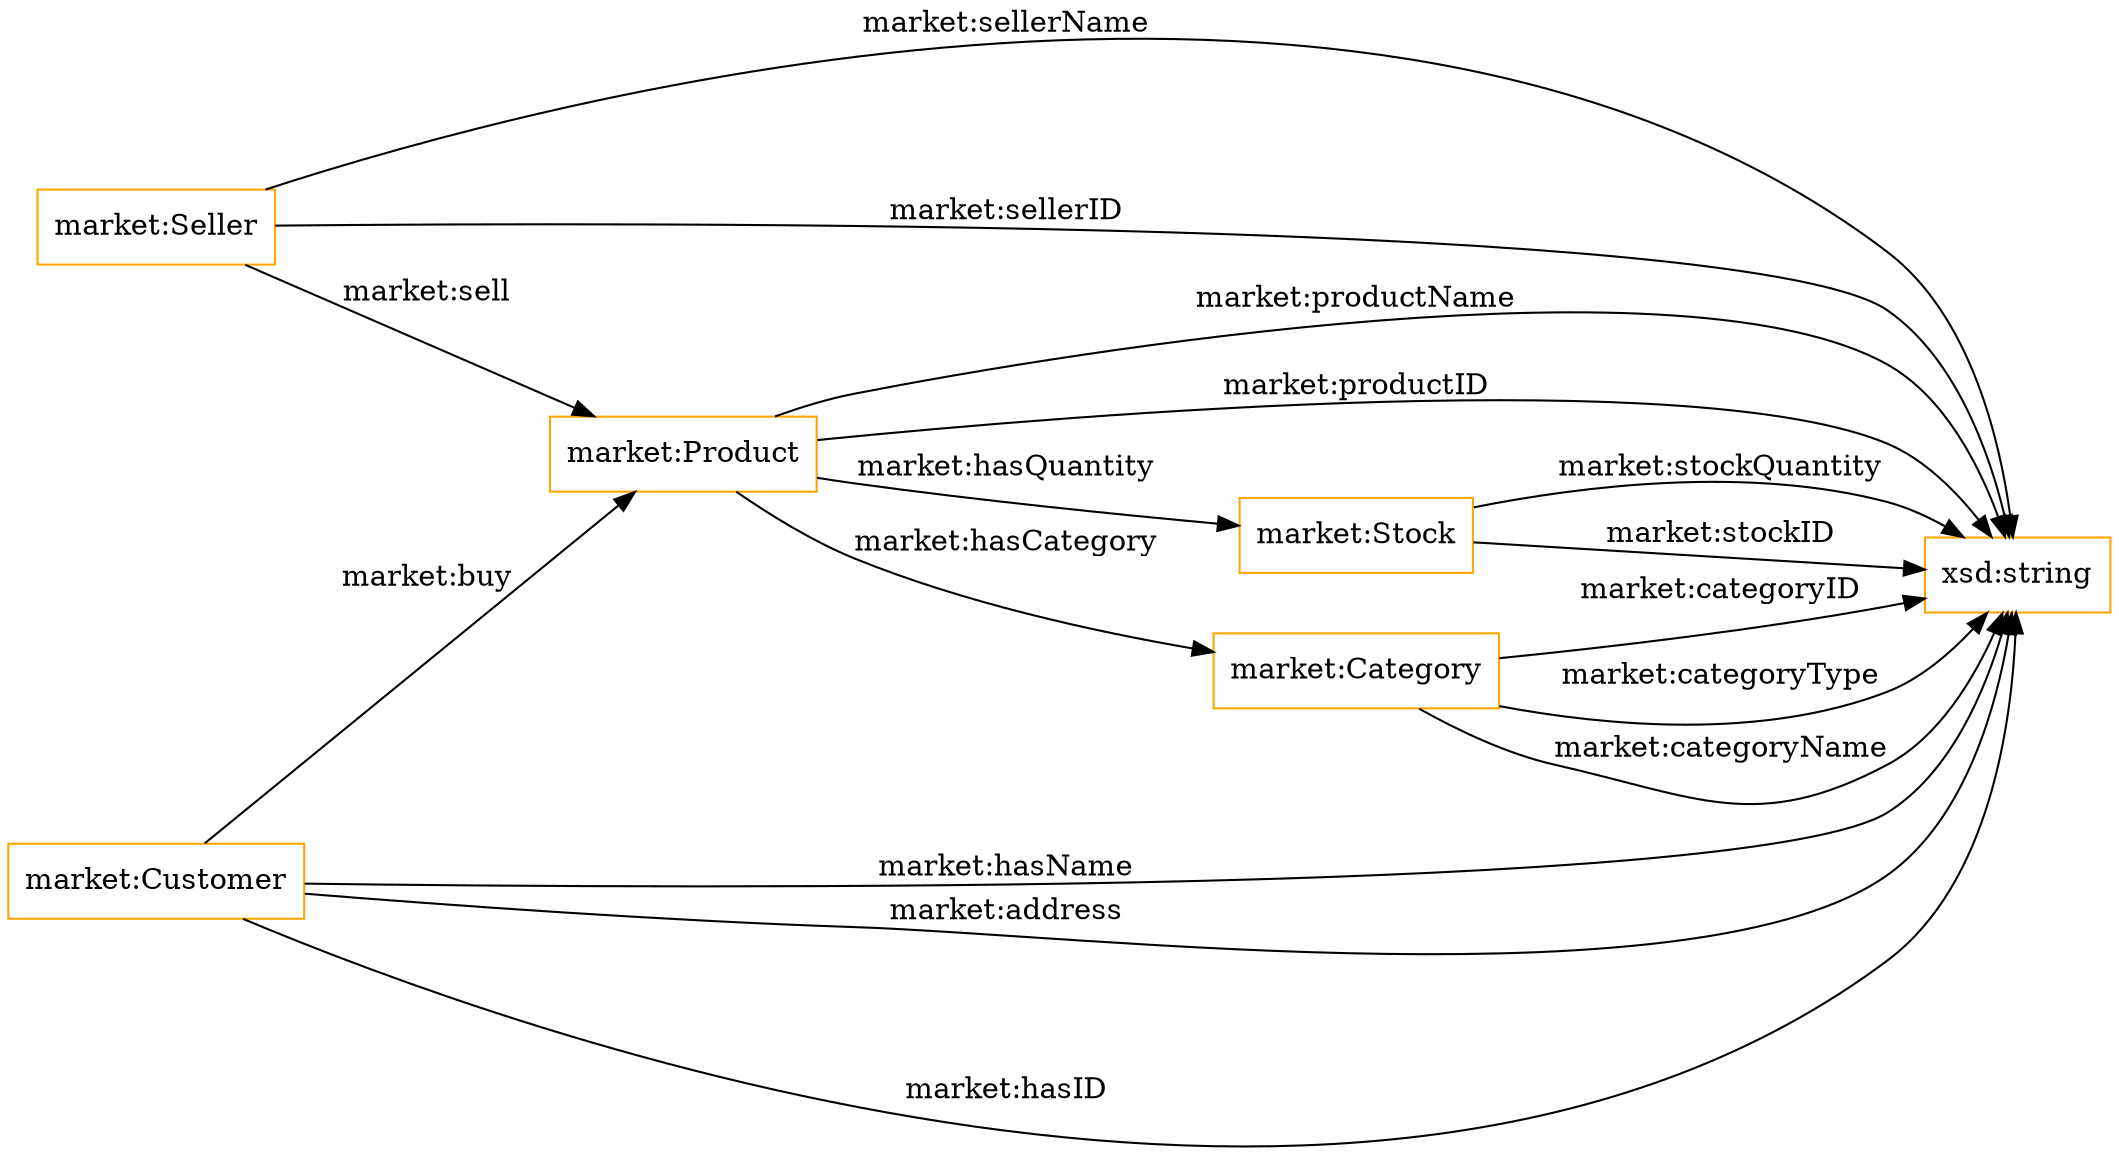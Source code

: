 digraph ar2dtool_diagram { 
rankdir=LR;
size="1501"
node [shape = rectangle, color="orange"]; "market:Category" "market:Product" "market:Seller" "market:Stock" "market:Customer" ; /*classes style*/
	"market:Category" -> "xsd:string" [ label = "market:categoryID" ];
	"market:Seller" -> "xsd:string" [ label = "market:sellerID" ];
	"market:Category" -> "xsd:string" [ label = "market:categoryType" ];
	"market:Seller" -> "xsd:string" [ label = "market:sellerName" ];
	"market:Customer" -> "xsd:string" [ label = "market:hasName" ];
	"market:Customer" -> "xsd:string" [ label = "market:address" ];
	"market:Product" -> "market:Category" [ label = "market:hasCategory" ];
	"market:Stock" -> "xsd:string" [ label = "market:stockQuantity" ];
	"market:Product" -> "xsd:string" [ label = "market:productName" ];
	"market:Customer" -> "market:Product" [ label = "market:buy" ];
	"market:Product" -> "xsd:string" [ label = "market:productID" ];
	"market:Product" -> "market:Stock" [ label = "market:hasQuantity" ];
	"market:Seller" -> "market:Product" [ label = "market:sell" ];
	"market:Stock" -> "xsd:string" [ label = "market:stockID" ];
	"market:Category" -> "xsd:string" [ label = "market:categoryName" ];
	"market:Customer" -> "xsd:string" [ label = "market:hasID" ];

}
